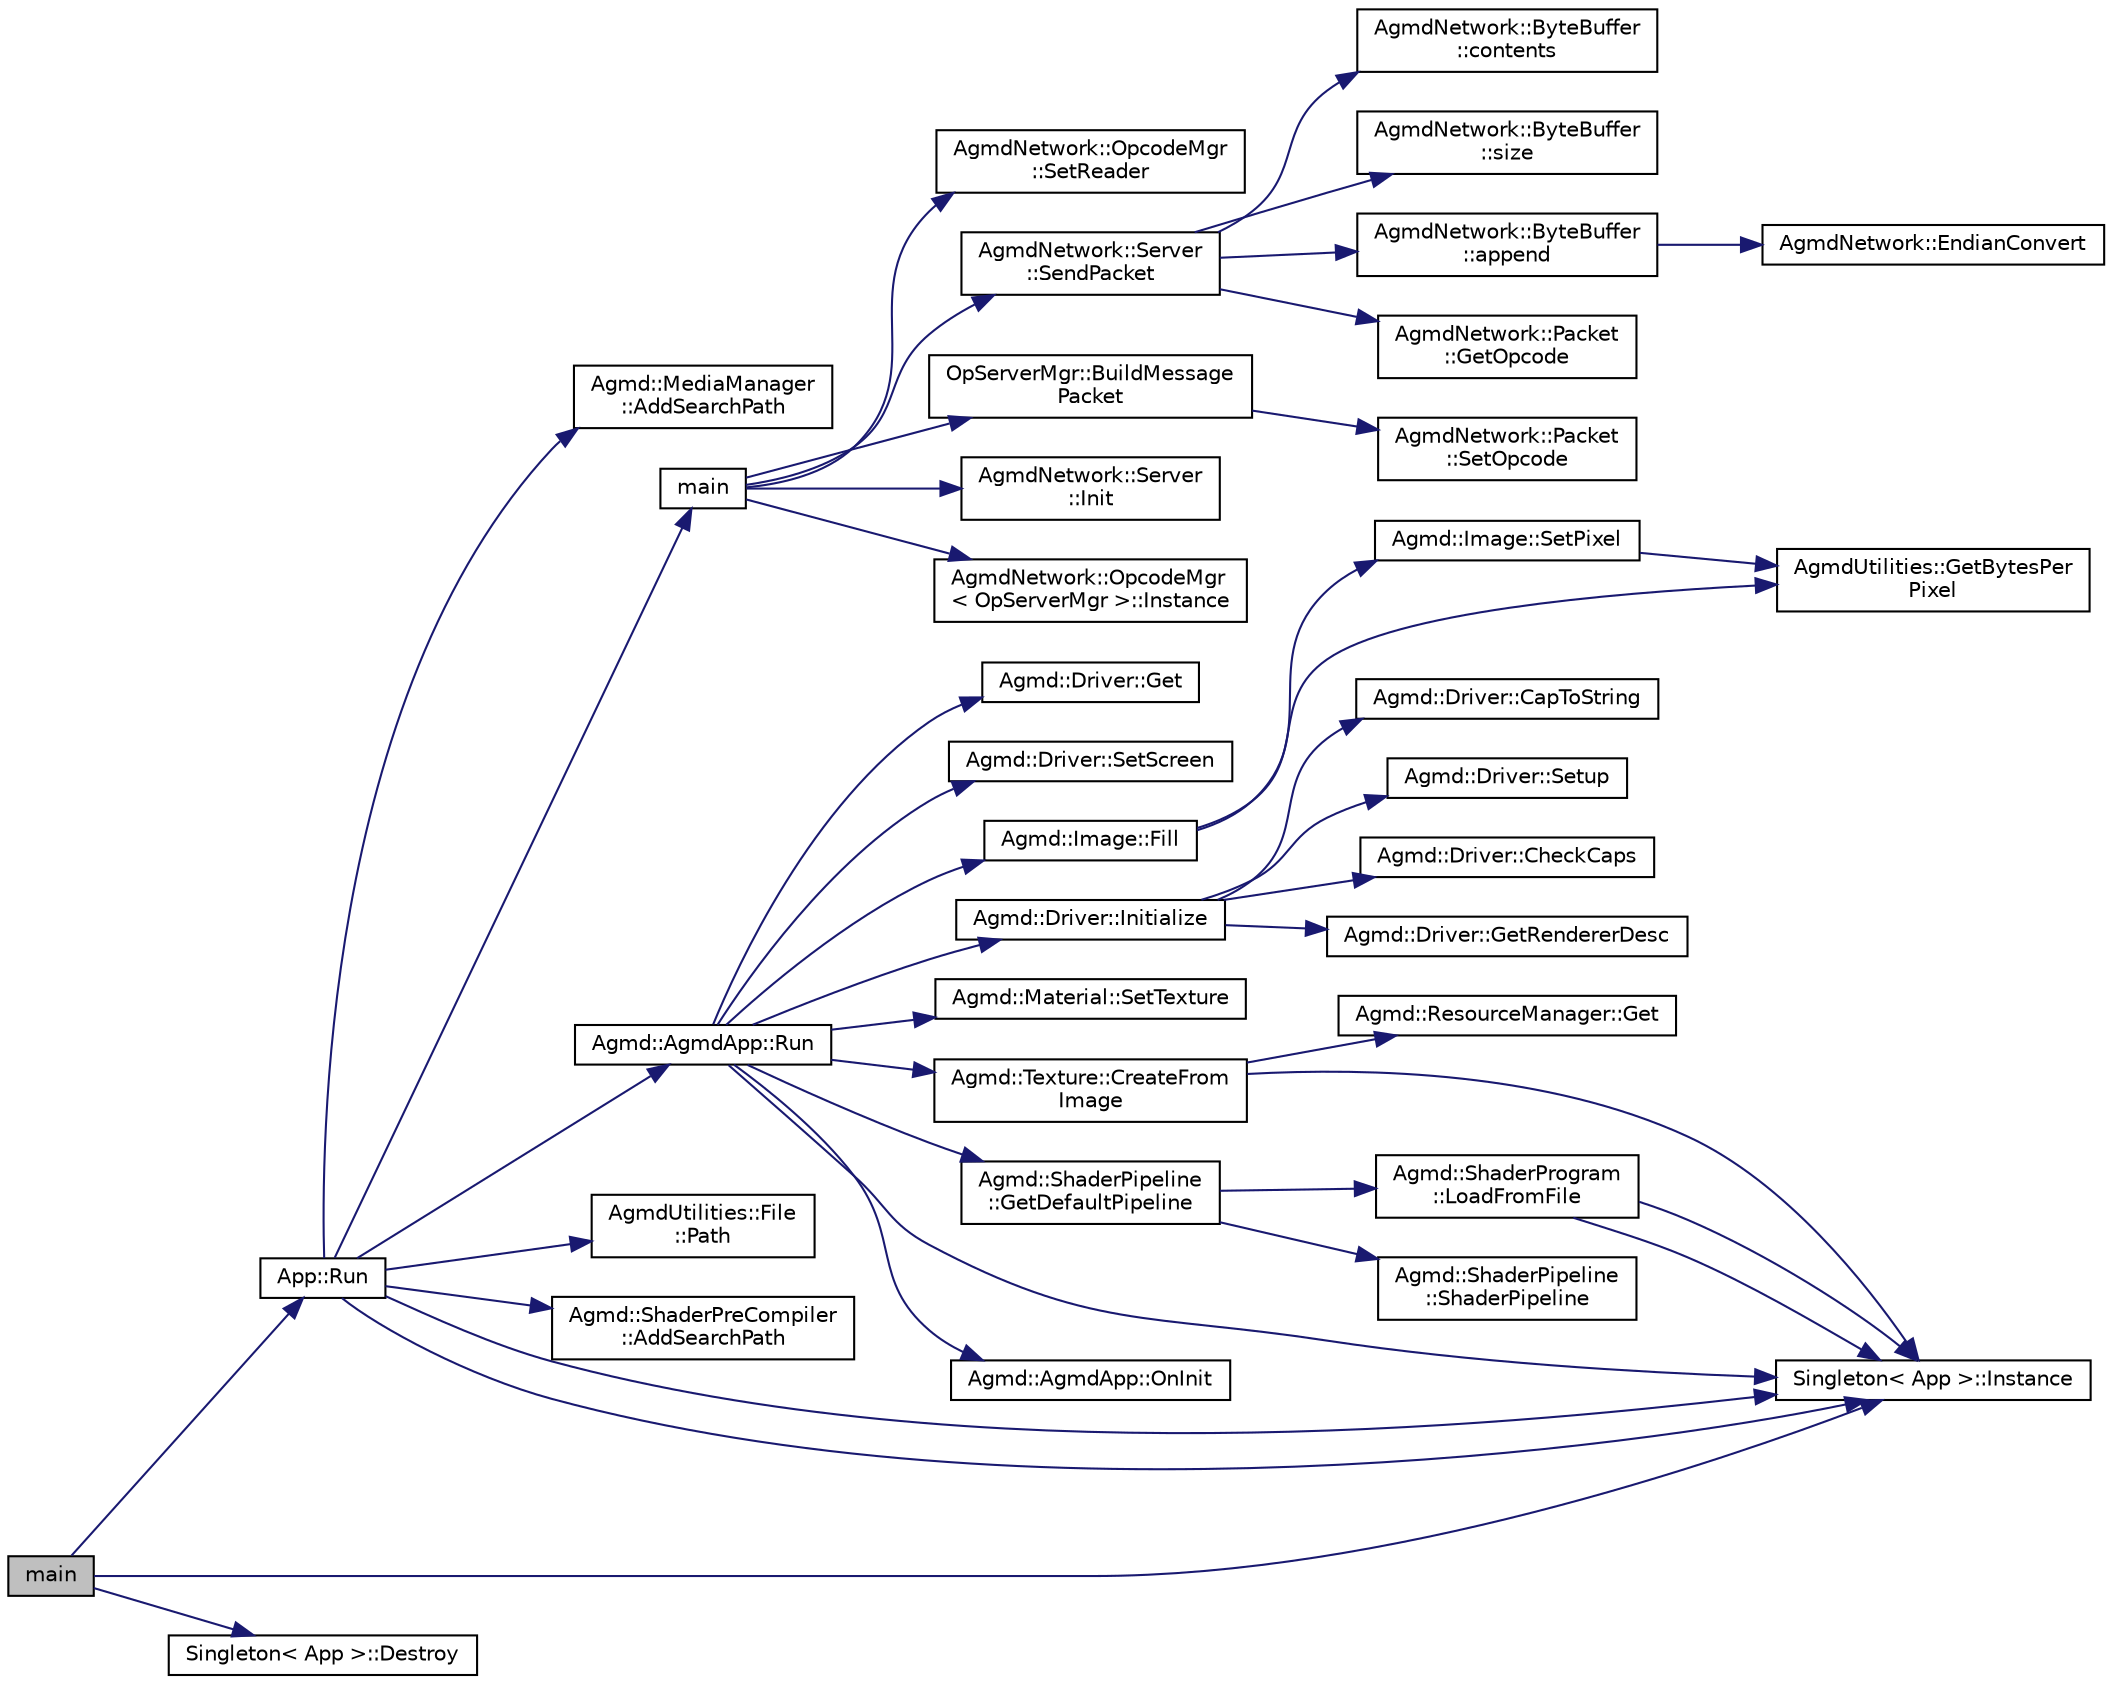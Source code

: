 digraph "main"
{
  edge [fontname="Helvetica",fontsize="10",labelfontname="Helvetica",labelfontsize="10"];
  node [fontname="Helvetica",fontsize="10",shape=record];
  rankdir="LR";
  Node1 [label="main",height=0.2,width=0.4,color="black", fillcolor="grey75", style="filled" fontcolor="black"];
  Node1 -> Node2 [color="midnightblue",fontsize="10",style="solid",fontname="Helvetica"];
  Node2 [label="Singleton\< App \>::Instance",height=0.2,width=0.4,color="black", fillcolor="white", style="filled",URL="$class_singleton.html#a131e87528259529400d58b6df5d9743c"];
  Node1 -> Node3 [color="midnightblue",fontsize="10",style="solid",fontname="Helvetica"];
  Node3 [label="App::Run",height=0.2,width=0.4,color="black", fillcolor="white", style="filled",URL="$class_app.html#a92c5c3d8799fe937ea0179b4efb1f4d3"];
  Node3 -> Node4 [color="midnightblue",fontsize="10",style="solid",fontname="Helvetica"];
  Node4 [label="main",height=0.2,width=0.4,color="black", fillcolor="white", style="filled",URL="$_agmd_server_2main_8cpp.html#a3c04138a5bfe5d72780bb7e82a18e627"];
  Node4 -> Node5 [color="midnightblue",fontsize="10",style="solid",fontname="Helvetica"];
  Node5 [label="AgmdNetwork::Server\l::Init",height=0.2,width=0.4,color="black", fillcolor="white", style="filled",URL="$class_agmd_network_1_1_server.html#aaa22556f45862d01defd56405fb3f8f9"];
  Node4 -> Node6 [color="midnightblue",fontsize="10",style="solid",fontname="Helvetica"];
  Node6 [label="AgmdNetwork::OpcodeMgr\l\< OpServerMgr \>::Instance",height=0.2,width=0.4,color="black", fillcolor="white", style="filled",URL="$class_agmd_network_1_1_opcode_mgr.html#ad30192d83eb07930b799b5c293bbfa29"];
  Node4 -> Node7 [color="midnightblue",fontsize="10",style="solid",fontname="Helvetica"];
  Node7 [label="AgmdNetwork::OpcodeMgr\l::SetReader",height=0.2,width=0.4,color="black", fillcolor="white", style="filled",URL="$class_agmd_network_1_1_opcode_mgr.html#a921a81ccadf27d29d8471007a6a6a472"];
  Node4 -> Node8 [color="midnightblue",fontsize="10",style="solid",fontname="Helvetica"];
  Node8 [label="OpServerMgr::BuildMessage\lPacket",height=0.2,width=0.4,color="black", fillcolor="white", style="filled",URL="$class_op_server_mgr.html#acd3b202d791b6dd8146eef39786997af"];
  Node8 -> Node9 [color="midnightblue",fontsize="10",style="solid",fontname="Helvetica"];
  Node9 [label="AgmdNetwork::Packet\l::SetOpcode",height=0.2,width=0.4,color="black", fillcolor="white", style="filled",URL="$class_agmd_network_1_1_packet.html#a0717ff71886722e606b4c9feef5c0d6d"];
  Node4 -> Node10 [color="midnightblue",fontsize="10",style="solid",fontname="Helvetica"];
  Node10 [label="AgmdNetwork::Server\l::SendPacket",height=0.2,width=0.4,color="black", fillcolor="white", style="filled",URL="$class_agmd_network_1_1_server.html#a7144d57c804d9a4aa5dae4d83011d1b0"];
  Node10 -> Node11 [color="midnightblue",fontsize="10",style="solid",fontname="Helvetica"];
  Node11 [label="AgmdNetwork::ByteBuffer\l::size",height=0.2,width=0.4,color="black", fillcolor="white", style="filled",URL="$class_agmd_network_1_1_byte_buffer.html#a098026cc32635b486d7df2cfca21c192"];
  Node10 -> Node12 [color="midnightblue",fontsize="10",style="solid",fontname="Helvetica"];
  Node12 [label="AgmdNetwork::Packet\l::GetOpcode",height=0.2,width=0.4,color="black", fillcolor="white", style="filled",URL="$class_agmd_network_1_1_packet.html#a4b7d742e39bae80008380be6e4a51dc0"];
  Node10 -> Node13 [color="midnightblue",fontsize="10",style="solid",fontname="Helvetica"];
  Node13 [label="AgmdNetwork::ByteBuffer\l::append",height=0.2,width=0.4,color="black", fillcolor="white", style="filled",URL="$class_agmd_network_1_1_byte_buffer.html#ad1f64e19c6c0b4039c7b356393cec1dc"];
  Node13 -> Node14 [color="midnightblue",fontsize="10",style="solid",fontname="Helvetica"];
  Node14 [label="AgmdNetwork::EndianConvert",height=0.2,width=0.4,color="black", fillcolor="white", style="filled",URL="$namespace_agmd_network.html#a99165d18c9ba6f33bea3804804884645"];
  Node10 -> Node15 [color="midnightblue",fontsize="10",style="solid",fontname="Helvetica"];
  Node15 [label="AgmdNetwork::ByteBuffer\l::contents",height=0.2,width=0.4,color="black", fillcolor="white", style="filled",URL="$class_agmd_network_1_1_byte_buffer.html#a193ec5f96f93c117a002e907ff68d488"];
  Node3 -> Node2 [color="midnightblue",fontsize="10",style="solid",fontname="Helvetica"];
  Node3 -> Node16 [color="midnightblue",fontsize="10",style="solid",fontname="Helvetica"];
  Node16 [label="Agmd::MediaManager\l::AddSearchPath",height=0.2,width=0.4,color="black", fillcolor="white", style="filled",URL="$class_agmd_1_1_media_manager.html#a7a4ae5891301a5feeabe562bc090f3aa"];
  Node3 -> Node17 [color="midnightblue",fontsize="10",style="solid",fontname="Helvetica"];
  Node17 [label="AgmdUtilities::File\l::Path",height=0.2,width=0.4,color="black", fillcolor="white", style="filled",URL="$class_agmd_utilities_1_1_file.html#a77318d960f41e9e8916e7c1f5a576d1a"];
  Node3 -> Node2 [color="midnightblue",fontsize="10",style="solid",fontname="Helvetica"];
  Node3 -> Node18 [color="midnightblue",fontsize="10",style="solid",fontname="Helvetica"];
  Node18 [label="Agmd::ShaderPreCompiler\l::AddSearchPath",height=0.2,width=0.4,color="black", fillcolor="white", style="filled",URL="$class_agmd_1_1_shader_pre_compiler.html#adaf0f7c1f7c232cb4f10fd3290ff63be"];
  Node3 -> Node19 [color="midnightblue",fontsize="10",style="solid",fontname="Helvetica"];
  Node19 [label="Agmd::AgmdApp::Run",height=0.2,width=0.4,color="black", fillcolor="white", style="filled",URL="$class_agmd_1_1_agmd_app.html#ae9893d63db9a73d8adee883fb0ea8282"];
  Node19 -> Node20 [color="midnightblue",fontsize="10",style="solid",fontname="Helvetica"];
  Node20 [label="Agmd::Driver::Get",height=0.2,width=0.4,color="black", fillcolor="white", style="filled",URL="$class_agmd_1_1_driver.html#aedf84a4d782cbaad6a5d5eb1fd17b682"];
  Node19 -> Node21 [color="midnightblue",fontsize="10",style="solid",fontname="Helvetica"];
  Node21 [label="Agmd::Driver::Initialize",height=0.2,width=0.4,color="black", fillcolor="white", style="filled",URL="$class_agmd_1_1_driver.html#a59a990194eb3b481b0b76a1a4257981a"];
  Node21 -> Node22 [color="midnightblue",fontsize="10",style="solid",fontname="Helvetica"];
  Node22 [label="Agmd::Driver::Setup",height=0.2,width=0.4,color="black", fillcolor="white", style="filled",URL="$class_agmd_1_1_driver.html#a68e5e8a6292970c5b5af085615d85b44"];
  Node21 -> Node23 [color="midnightblue",fontsize="10",style="solid",fontname="Helvetica"];
  Node23 [label="Agmd::Driver::CheckCaps",height=0.2,width=0.4,color="black", fillcolor="white", style="filled",URL="$class_agmd_1_1_driver.html#aa8df8afdbd3f33a58d86f8e58d78af46"];
  Node21 -> Node24 [color="midnightblue",fontsize="10",style="solid",fontname="Helvetica"];
  Node24 [label="Agmd::Driver::GetRendererDesc",height=0.2,width=0.4,color="black", fillcolor="white", style="filled",URL="$class_agmd_1_1_driver.html#a35c8501ea4154ef1f9dfd6dfb04d6b7d"];
  Node21 -> Node25 [color="midnightblue",fontsize="10",style="solid",fontname="Helvetica"];
  Node25 [label="Agmd::Driver::CapToString",height=0.2,width=0.4,color="black", fillcolor="white", style="filled",URL="$class_agmd_1_1_driver.html#a2a2572fd9014436acc31978a2f992f8e"];
  Node19 -> Node26 [color="midnightblue",fontsize="10",style="solid",fontname="Helvetica"];
  Node26 [label="Agmd::Driver::SetScreen",height=0.2,width=0.4,color="black", fillcolor="white", style="filled",URL="$class_agmd_1_1_driver.html#a34d0dfd09cfe090268806c7dd5a8b0e0"];
  Node19 -> Node27 [color="midnightblue",fontsize="10",style="solid",fontname="Helvetica"];
  Node27 [label="Agmd::ShaderPipeline\l::GetDefaultPipeline",height=0.2,width=0.4,color="black", fillcolor="white", style="filled",URL="$class_agmd_1_1_shader_pipeline.html#a210938546d74ae019cad424d6315bd3d"];
  Node27 -> Node28 [color="midnightblue",fontsize="10",style="solid",fontname="Helvetica"];
  Node28 [label="Agmd::ShaderPipeline\l::ShaderPipeline",height=0.2,width=0.4,color="black", fillcolor="white", style="filled",URL="$class_agmd_1_1_shader_pipeline.html#ab388d2067cb1e507ec189a9a60a854ff"];
  Node27 -> Node29 [color="midnightblue",fontsize="10",style="solid",fontname="Helvetica"];
  Node29 [label="Agmd::ShaderProgram\l::LoadFromFile",height=0.2,width=0.4,color="black", fillcolor="white", style="filled",URL="$class_agmd_1_1_shader_program.html#ad3acc3c0bf03b73ee16393cdc52cffc9"];
  Node29 -> Node2 [color="midnightblue",fontsize="10",style="solid",fontname="Helvetica"];
  Node29 -> Node2 [color="midnightblue",fontsize="10",style="solid",fontname="Helvetica"];
  Node19 -> Node30 [color="midnightblue",fontsize="10",style="solid",fontname="Helvetica"];
  Node30 [label="Agmd::Image::Fill",height=0.2,width=0.4,color="black", fillcolor="white", style="filled",URL="$class_agmd_1_1_image.html#a625cec70847526330b42b921890ff5da"];
  Node30 -> Node31 [color="midnightblue",fontsize="10",style="solid",fontname="Helvetica"];
  Node31 [label="Agmd::Image::SetPixel",height=0.2,width=0.4,color="black", fillcolor="white", style="filled",URL="$class_agmd_1_1_image.html#aef1f82c5377735b70e03bd50b9c349c7"];
  Node31 -> Node32 [color="midnightblue",fontsize="10",style="solid",fontname="Helvetica"];
  Node32 [label="AgmdUtilities::GetBytesPer\lPixel",height=0.2,width=0.4,color="black", fillcolor="white", style="filled",URL="$namespace_agmd_utilities.html#a2652f08860fb5eb126af8afd4245b96a"];
  Node30 -> Node32 [color="midnightblue",fontsize="10",style="solid",fontname="Helvetica"];
  Node19 -> Node33 [color="midnightblue",fontsize="10",style="solid",fontname="Helvetica"];
  Node33 [label="Agmd::Texture::CreateFrom\lImage",height=0.2,width=0.4,color="black", fillcolor="white", style="filled",URL="$class_agmd_1_1_texture.html#a3e117c4750da5def2f6877da8c266239"];
  Node33 -> Node2 [color="midnightblue",fontsize="10",style="solid",fontname="Helvetica"];
  Node33 -> Node34 [color="midnightblue",fontsize="10",style="solid",fontname="Helvetica"];
  Node34 [label="Agmd::ResourceManager::Get",height=0.2,width=0.4,color="black", fillcolor="white", style="filled",URL="$class_agmd_1_1_resource_manager.html#a65c6954a3b27b8063db15a0e4a6e2961"];
  Node19 -> Node35 [color="midnightblue",fontsize="10",style="solid",fontname="Helvetica"];
  Node35 [label="Agmd::Material::SetTexture",height=0.2,width=0.4,color="black", fillcolor="white", style="filled",URL="$class_agmd_1_1_material.html#a4f509eaf7d450429738334ee87faba0c"];
  Node19 -> Node2 [color="midnightblue",fontsize="10",style="solid",fontname="Helvetica"];
  Node19 -> Node36 [color="midnightblue",fontsize="10",style="solid",fontname="Helvetica"];
  Node36 [label="Agmd::AgmdApp::OnInit",height=0.2,width=0.4,color="black", fillcolor="white", style="filled",URL="$class_agmd_1_1_agmd_app.html#ae938cdfcee485e1fb69023ba2f5e48c8"];
  Node1 -> Node37 [color="midnightblue",fontsize="10",style="solid",fontname="Helvetica"];
  Node37 [label="Singleton\< App \>::Destroy",height=0.2,width=0.4,color="black", fillcolor="white", style="filled",URL="$class_singleton.html#a7058846441886b854787967b56c088dc"];
}
